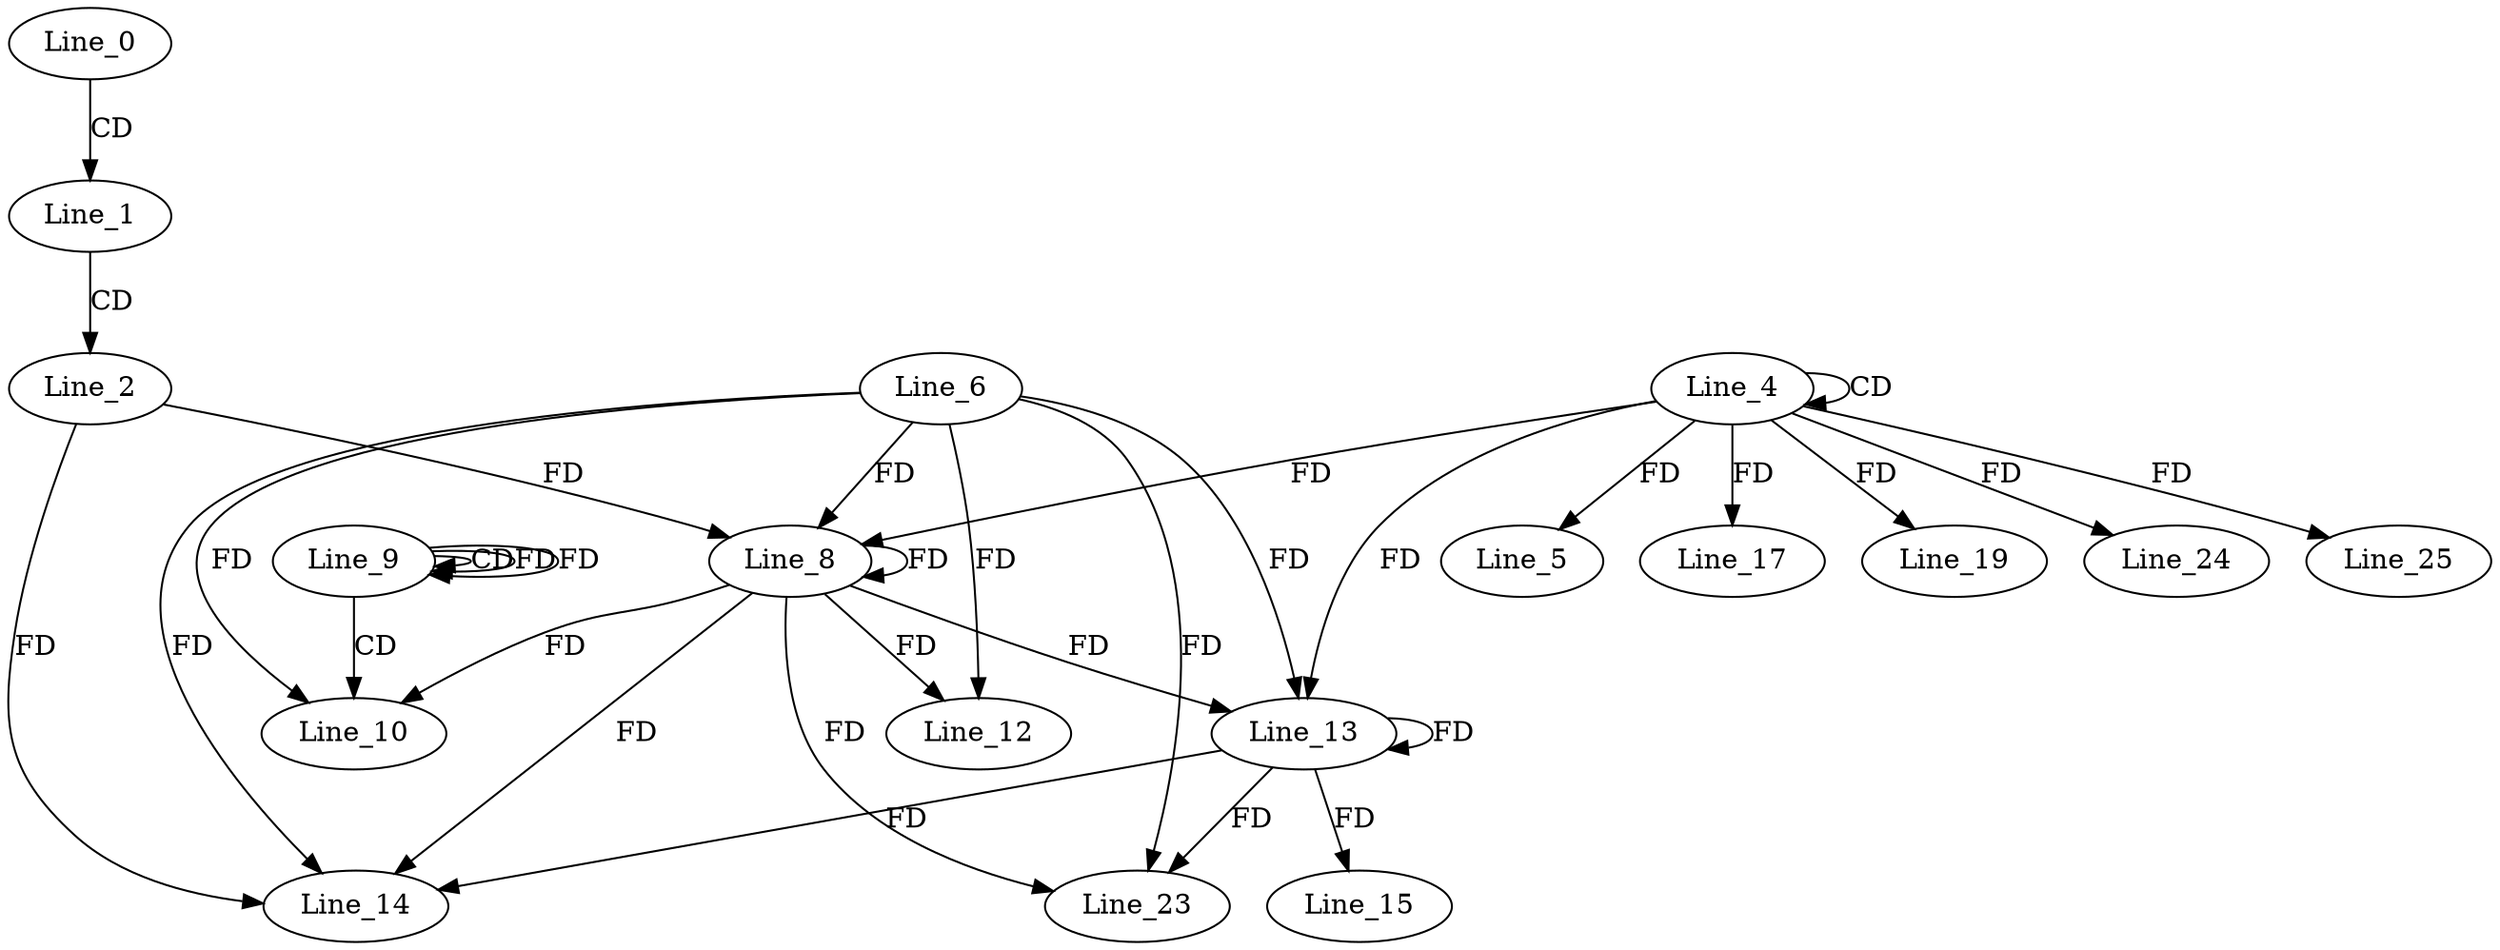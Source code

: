 digraph G {
  Line_0;
  Line_1;
  Line_2;
  Line_4;
  Line_4;
  Line_5;
  Line_6;
  Line_8;
  Line_8;
  Line_9;
  Line_9;
  Line_9;
  Line_10;
  Line_12;
  Line_13;
  Line_13;
  Line_14;
  Line_15;
  Line_17;
  Line_19;
  Line_23;
  Line_24;
  Line_25;
  Line_0 -> Line_1 [ label="CD" ];
  Line_1 -> Line_2 [ label="CD" ];
  Line_4 -> Line_4 [ label="CD" ];
  Line_4 -> Line_5 [ label="FD" ];
  Line_6 -> Line_8 [ label="FD" ];
  Line_8 -> Line_8 [ label="FD" ];
  Line_4 -> Line_8 [ label="FD" ];
  Line_2 -> Line_8 [ label="FD" ];
  Line_9 -> Line_9 [ label="CD" ];
  Line_9 -> Line_9 [ label="FD" ];
  Line_9 -> Line_10 [ label="CD" ];
  Line_6 -> Line_10 [ label="FD" ];
  Line_8 -> Line_10 [ label="FD" ];
  Line_6 -> Line_12 [ label="FD" ];
  Line_8 -> Line_12 [ label="FD" ];
  Line_6 -> Line_13 [ label="FD" ];
  Line_8 -> Line_13 [ label="FD" ];
  Line_13 -> Line_13 [ label="FD" ];
  Line_4 -> Line_13 [ label="FD" ];
  Line_6 -> Line_14 [ label="FD" ];
  Line_8 -> Line_14 [ label="FD" ];
  Line_13 -> Line_14 [ label="FD" ];
  Line_2 -> Line_14 [ label="FD" ];
  Line_13 -> Line_15 [ label="FD" ];
  Line_4 -> Line_17 [ label="FD" ];
  Line_4 -> Line_19 [ label="FD" ];
  Line_6 -> Line_23 [ label="FD" ];
  Line_8 -> Line_23 [ label="FD" ];
  Line_13 -> Line_23 [ label="FD" ];
  Line_4 -> Line_24 [ label="FD" ];
  Line_4 -> Line_25 [ label="FD" ];
  Line_9 -> Line_9 [ label="FD" ];
}
